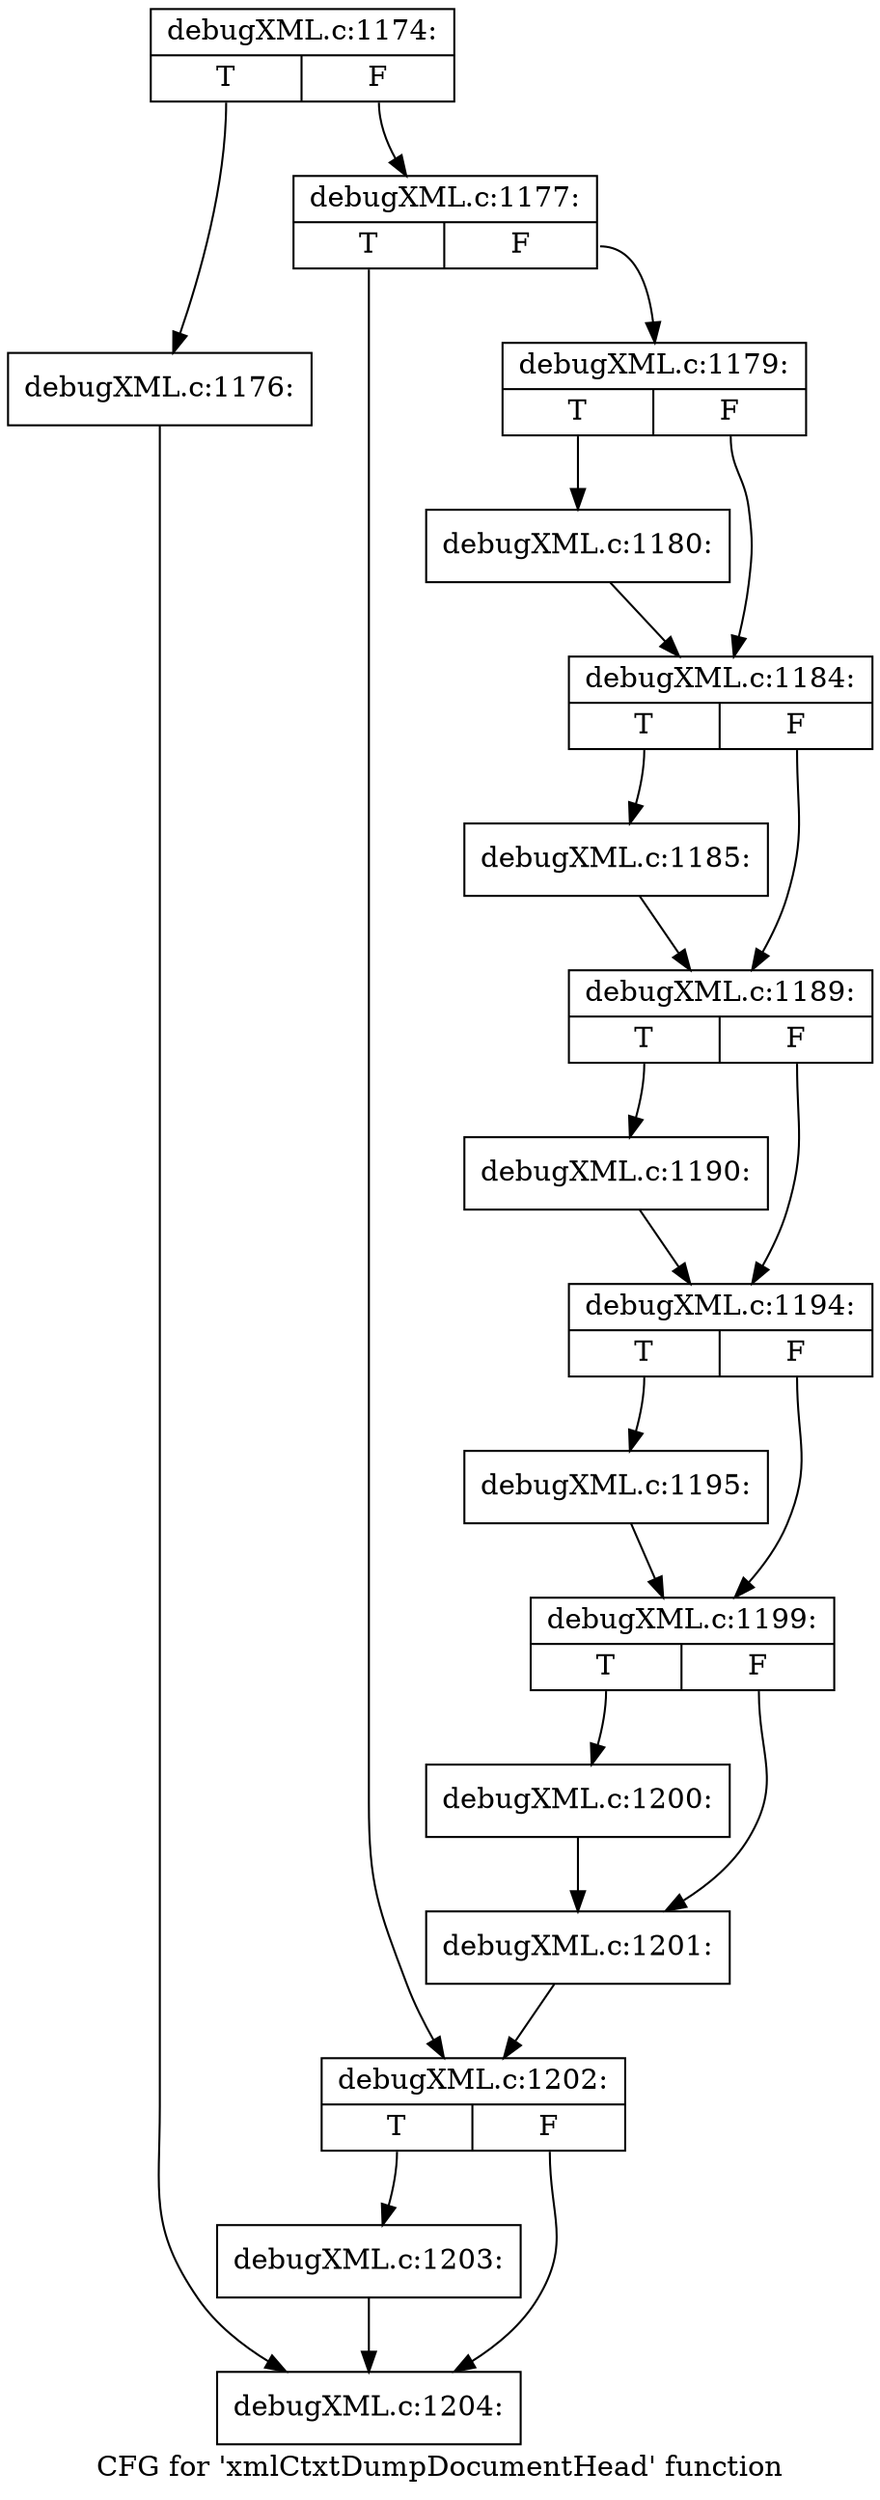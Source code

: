 digraph "CFG for 'xmlCtxtDumpDocumentHead' function" {
	label="CFG for 'xmlCtxtDumpDocumentHead' function";

	Node0x49eb340 [shape=record,label="{debugXML.c:1174:|{<s0>T|<s1>F}}"];
	Node0x49eb340:s0 -> Node0x49eaae0;
	Node0x49eb340:s1 -> Node0x49eab30;
	Node0x49eaae0 [shape=record,label="{debugXML.c:1176:}"];
	Node0x49eaae0 -> Node0x4b789b0;
	Node0x49eab30 [shape=record,label="{debugXML.c:1177:|{<s0>T|<s1>F}}"];
	Node0x49eab30:s0 -> Node0x4b73b30;
	Node0x49eab30:s1 -> Node0x4b73ae0;
	Node0x4b73ae0 [shape=record,label="{debugXML.c:1179:|{<s0>T|<s1>F}}"];
	Node0x4b73ae0:s0 -> Node0x4b73f60;
	Node0x4b73ae0:s1 -> Node0x4b73fb0;
	Node0x4b73f60 [shape=record,label="{debugXML.c:1180:}"];
	Node0x4b73f60 -> Node0x4b73fb0;
	Node0x4b73fb0 [shape=record,label="{debugXML.c:1184:|{<s0>T|<s1>F}}"];
	Node0x4b73fb0:s0 -> Node0x4b74ff0;
	Node0x4b73fb0:s1 -> Node0x4b75040;
	Node0x4b74ff0 [shape=record,label="{debugXML.c:1185:}"];
	Node0x4b74ff0 -> Node0x4b75040;
	Node0x4b75040 [shape=record,label="{debugXML.c:1189:|{<s0>T|<s1>F}}"];
	Node0x4b75040:s0 -> Node0x4b75f80;
	Node0x4b75040:s1 -> Node0x4b75fd0;
	Node0x4b75f80 [shape=record,label="{debugXML.c:1190:}"];
	Node0x4b75f80 -> Node0x4b75fd0;
	Node0x4b75fd0 [shape=record,label="{debugXML.c:1194:|{<s0>T|<s1>F}}"];
	Node0x4b75fd0:s0 -> Node0x4b76f90;
	Node0x4b75fd0:s1 -> Node0x4b76fe0;
	Node0x4b76f90 [shape=record,label="{debugXML.c:1195:}"];
	Node0x4b76f90 -> Node0x4b76fe0;
	Node0x4b76fe0 [shape=record,label="{debugXML.c:1199:|{<s0>T|<s1>F}}"];
	Node0x4b76fe0:s0 -> Node0x4b77f70;
	Node0x4b76fe0:s1 -> Node0x4b77fc0;
	Node0x4b77f70 [shape=record,label="{debugXML.c:1200:}"];
	Node0x4b77f70 -> Node0x4b77fc0;
	Node0x4b77fc0 [shape=record,label="{debugXML.c:1201:}"];
	Node0x4b77fc0 -> Node0x4b73b30;
	Node0x4b73b30 [shape=record,label="{debugXML.c:1202:|{<s0>T|<s1>F}}"];
	Node0x4b73b30:s0 -> Node0x4b78960;
	Node0x4b73b30:s1 -> Node0x4b789b0;
	Node0x4b78960 [shape=record,label="{debugXML.c:1203:}"];
	Node0x4b78960 -> Node0x4b789b0;
	Node0x4b789b0 [shape=record,label="{debugXML.c:1204:}"];
}
